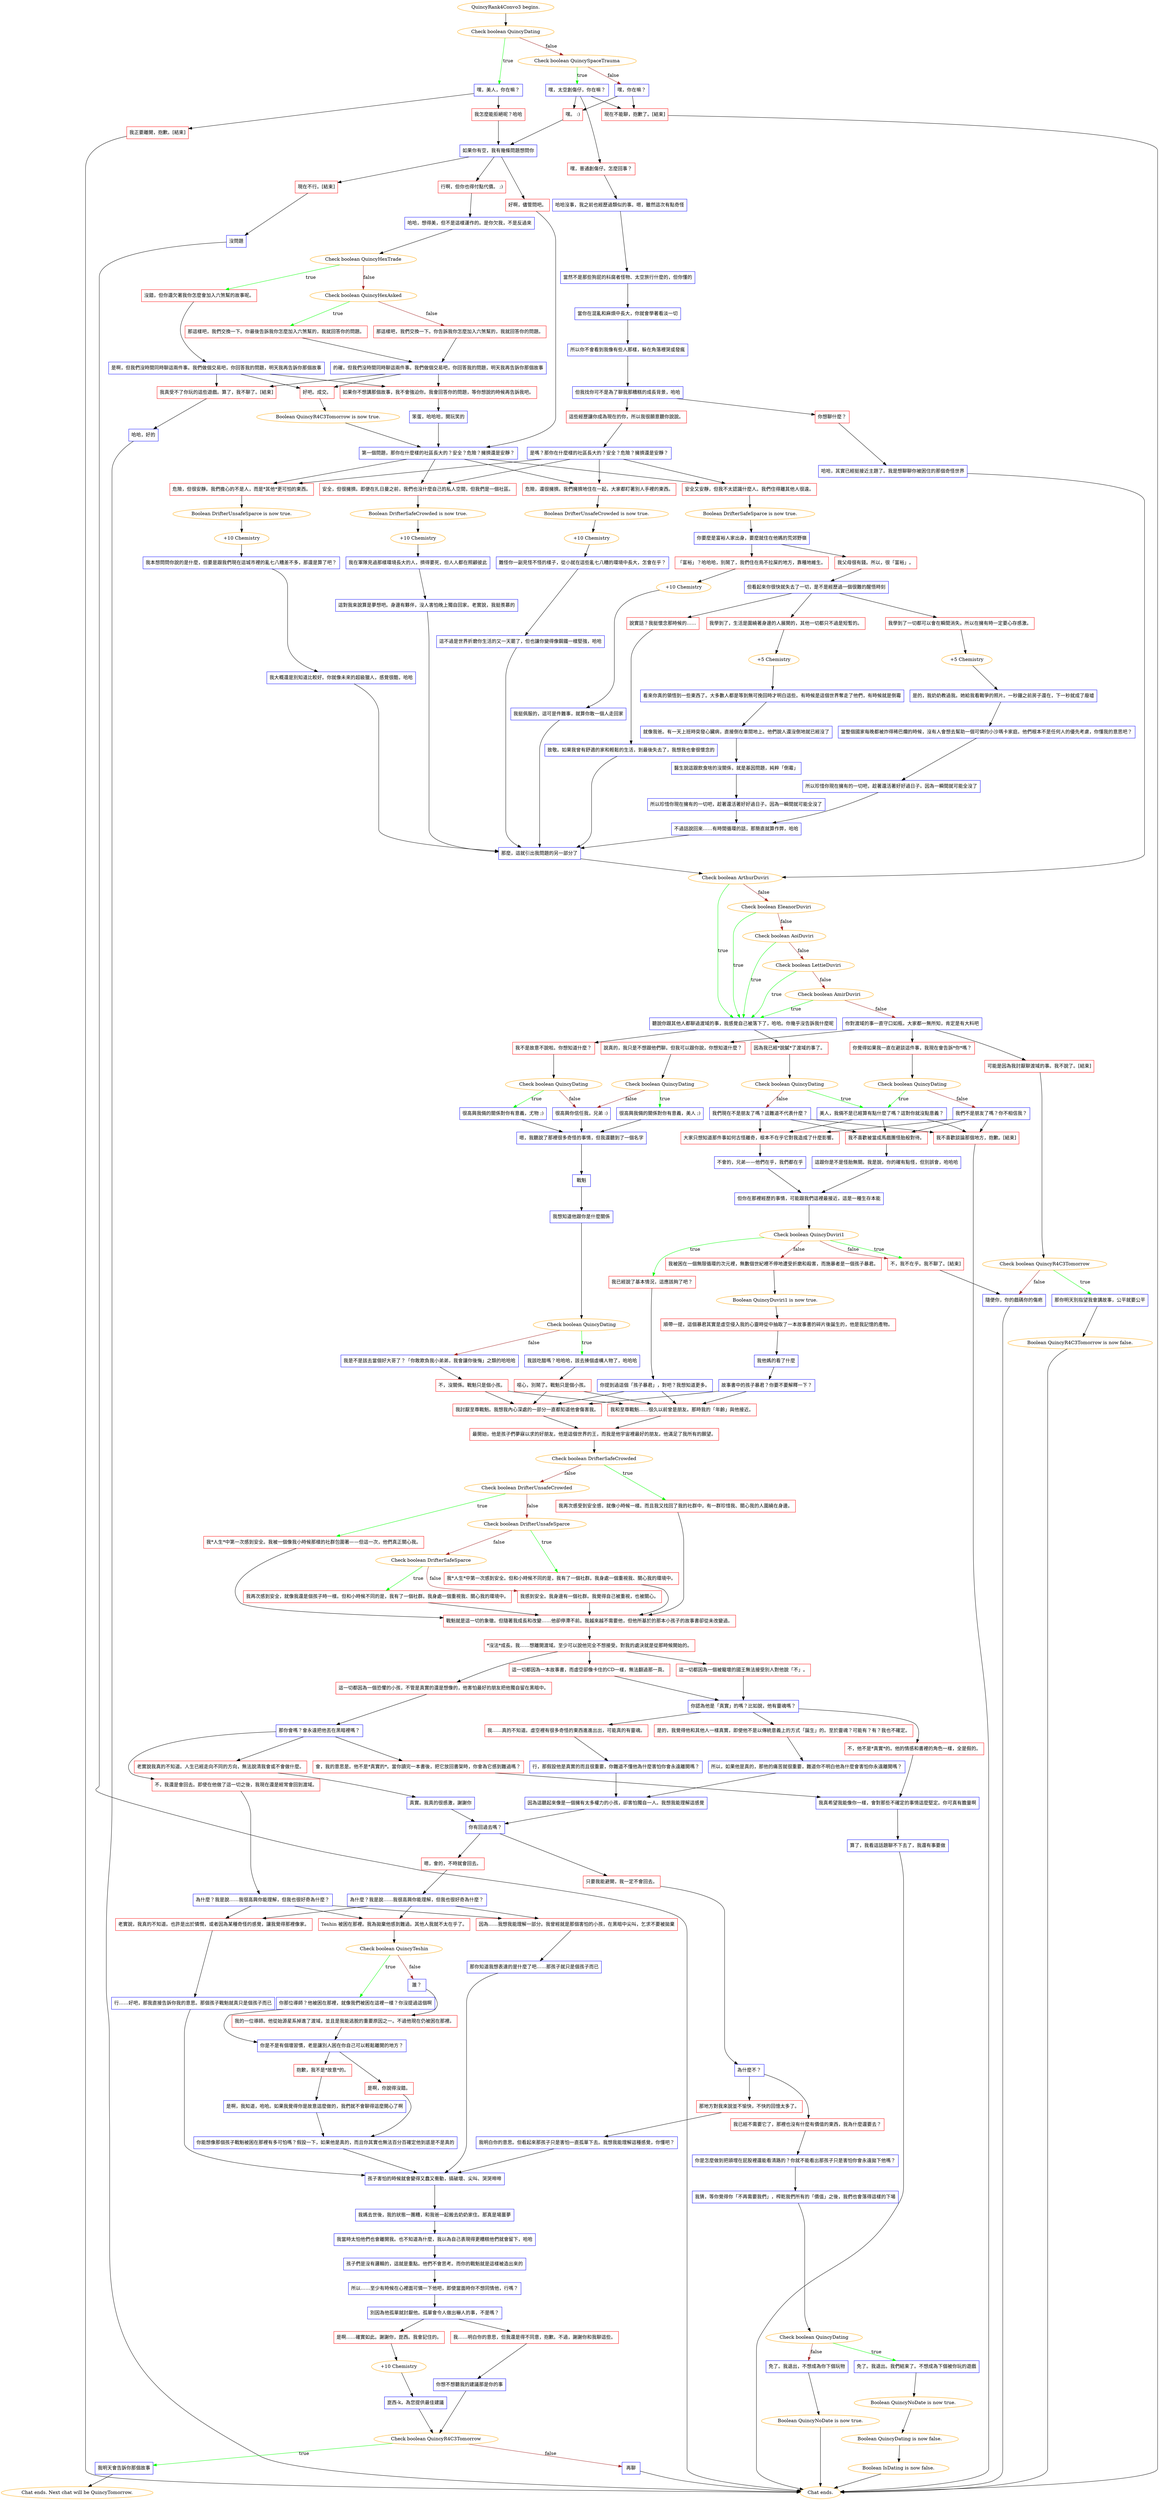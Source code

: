 digraph {
	"QuincyRank4Convo3 begins." [color=orange];
		"QuincyRank4Convo3 begins." -> j552943725;
	j552943725 [label="Check boolean QuincyDating",color=orange];
		j552943725 -> j3143118169 [label=true,color=green];
		j552943725 -> j3004499405 [label=false,color=brown];
	j3143118169 [label="嘿，美人，你在嘛？",shape=box,color=blue];
		j3143118169 -> j4096248279;
		j3143118169 -> j263356975;
	j3004499405 [label="Check boolean QuincySpaceTrauma",color=orange];
		j3004499405 -> j1293617183 [label=true,color=green];
		j3004499405 -> j3969260177 [label=false,color=brown];
	j4096248279 [label="我怎麼能拒絕呢？哈哈",shape=box,color=red];
		j4096248279 -> j3312169173;
	j263356975 [label="我正要離開，抱歉。[結束]",shape=box,color=red];
		j263356975 -> "Chat ends.";
	j1293617183 [label="嘿，太空創傷仔，你在嘛？",shape=box,color=blue];
		j1293617183 -> j1864446655;
		j1293617183 -> j1028785949;
		j1293617183 -> j1669746687;
	j3969260177 [label="嘿，你在嘛？",shape=box,color=blue];
		j3969260177 -> j1028785949;
		j3969260177 -> j1669746687;
	j3312169173 [label="如果你有空，我有幾條問題想問你",shape=box,color=blue];
		j3312169173 -> j3812995955;
		j3312169173 -> j565520006;
		j3312169173 -> j2455995359;
	"Chat ends." [color=orange];
	j1864446655 [label="嘿，普通創傷仔。怎麼回事？",shape=box,color=red];
		j1864446655 -> j3582622267;
	j1028785949 [label="嘿。 :)",shape=box,color=red];
		j1028785949 -> j3312169173;
	j1669746687 [label="現在不能聊，抱歉了。[結束]",shape=box,color=red];
		j1669746687 -> "Chat ends.";
	j3812995955 [label="好啊，儘管問吧。",shape=box,color=red];
		j3812995955 -> j1895364024;
	j565520006 [label="行啊，但你也得付點代價。 ;)",shape=box,color=red];
		j565520006 -> j210807554;
	j2455995359 [label="現在不行。[結束]",shape=box,color=red];
		j2455995359 -> j3484632986;
	j3582622267 [label="哈哈沒事，我之前也經歷過類似的事。嗯，雖然這次有點奇怪",shape=box,color=blue];
		j3582622267 -> j4079541011;
	j1895364024 [label="第一個問題，那你在什麼樣的社區長大的？安全？危險？擁擠還是安靜？",shape=box,color=blue];
		j1895364024 -> j1990263217;
		j1895364024 -> j1404803159;
		j1895364024 -> j2352081856;
		j1895364024 -> j1898115222;
	j210807554 [label="哈哈，想得美，但不是這樣運作的。是你欠我，不是反過來",shape=box,color=blue];
		j210807554 -> j3869748579;
	j3484632986 [label="沒問題",shape=box,color=blue];
		j3484632986 -> "Chat ends.";
	j4079541011 [label="當然不是那些狗屁的科腐者怪物、太空旅行什麼的，但你懂的",shape=box,color=blue];
		j4079541011 -> j1722290580;
	j1990263217 [label="安全，但很擁擠。即便在扎日曼之前，我們也沒什麼自己的私人空間，但我們是一個社區。",shape=box,color=red];
		j1990263217 -> j912540765;
	j1404803159 [label="危險，還很擁擠。我們擁擠地住在一起，大家都盯著別人手裡的東西。",shape=box,color=red];
		j1404803159 -> j2592793217;
	j2352081856 [label="危險，但很安靜。我們擔心的不是人，而是*其他*更可怕的東西。",shape=box,color=red];
		j2352081856 -> j969154369;
	j1898115222 [label="安全又安靜，但我不太認識什麼人。我們住得離其他人很遠。",shape=box,color=red];
		j1898115222 -> j2977875732;
	j3869748579 [label="Check boolean QuincyHexTrade",color=orange];
		j3869748579 -> j2847262489 [label=true,color=green];
		j3869748579 -> j4011176701 [label=false,color=brown];
	j1722290580 [label="當你在混亂和麻煩中長大，你就會學著看淡一切",shape=box,color=blue];
		j1722290580 -> j2773259049;
	j912540765 [label="Boolean DrifterSafeCrowded is now true.",color=orange];
		j912540765 -> j3628489126;
	j2592793217 [label="Boolean DrifterUnsafeCrowded is now true.",color=orange];
		j2592793217 -> j380695104;
	j969154369 [label="Boolean DrifterUnsafeSparce is now true.",color=orange];
		j969154369 -> j271180756;
	j2977875732 [label="Boolean DrifterSafeSparce is now true.",color=orange];
		j2977875732 -> j3866094827;
	j2847262489 [label="沒錯，但你還欠著我你怎麼會加入六煞幫的故事呢。",shape=box,color=red];
		j2847262489 -> j3446367944;
	j4011176701 [label="Check boolean QuincyHexAsked",color=orange];
		j4011176701 -> j3712590664 [label=true,color=green];
		j4011176701 -> j399923158 [label=false,color=brown];
	j2773259049 [label="所以你不會看到我像有些人那樣，躲在角落裡哭或發瘋",shape=box,color=blue];
		j2773259049 -> j3398550734;
	j3628489126 [label="+10 Chemistry",color=orange];
		j3628489126 -> j2360164500;
	j380695104 [label="+10 Chemistry",color=orange];
		j380695104 -> j3584601800;
	j271180756 [label="+10 Chemistry",color=orange];
		j271180756 -> j3715030641;
	j3866094827 [label="你要麼是富裕人家出身，要麼就住在他媽的荒郊野嶺",shape=box,color=blue];
		j3866094827 -> j987078090;
		j3866094827 -> j3473134752;
	j3446367944 [label="是啊，但我們沒時間同時聊這兩件事。我們做個交易吧，你回答我的問題，明天我再告訴你那個故事",shape=box,color=blue];
		j3446367944 -> j2634797544;
		j3446367944 -> j3334178363;
		j3446367944 -> j1586213836;
	j3712590664 [label="那這樣吧，我們交換一下。你最後告訴我你怎麼加入六煞幫的，我就回答你的問題。",shape=box,color=red];
		j3712590664 -> j3795600587;
	j399923158 [label="那這樣吧，我們交換一下。你告訴我你怎麼加入六煞幫的，我就回答你的問題。",shape=box,color=red];
		j399923158 -> j3795600587;
	j3398550734 [label="但我找你可不是為了聊我那糟糕的成長背景，哈哈",shape=box,color=blue];
		j3398550734 -> j2146434815;
		j3398550734 -> j3759911516;
	j2360164500 [label="我在軍隊見過那樣環境長大的人，擠得要死，但人人都在照顧彼此",shape=box,color=blue];
		j2360164500 -> j2809371970;
	j3584601800 [label="難怪你一副見怪不怪的樣子，從小就在這些亂七八糟的環境中長大，怎會在乎？",shape=box,color=blue];
		j3584601800 -> j2200732073;
	j3715030641 [label="我本想問問你說的是什麼，但要是跟我們現在這城市裡的亂七八糟差不多，那還是算了吧？",shape=box,color=blue];
		j3715030641 -> j4164518203;
	j987078090 [label="「富裕」？哈哈哈，別鬧了，我們住在鳥不拉屎的地方，靠種地維生。",shape=box,color=red];
		j987078090 -> j960428984;
	j3473134752 [label="我父母很有錢。所以，很「富裕」。",shape=box,color=red];
		j3473134752 -> j3797626317;
	j2634797544 [label="好吧。成交。",shape=box,color=red];
		j2634797544 -> j3843060812;
	j3334178363 [label="如果你不想講那個故事，我不會強迫你。我會回答你的問題，等你想說的時候再告訴我吧。",shape=box,color=red];
		j3334178363 -> j1316474664;
	j1586213836 [label="我真受不了你玩的這些遊戲。算了，我不聊了。[結束]",shape=box,color=red];
		j1586213836 -> j2801106392;
	j3795600587 [label="的確，但我們沒時間同時聊這兩件事。我們做個交易吧，你回答我的問題，明天我再告訴你那個故事",shape=box,color=blue];
		j3795600587 -> j2634797544;
		j3795600587 -> j3334178363;
		j3795600587 -> j1586213836;
	j2146434815 [label="你想聊什麼？",shape=box,color=red];
		j2146434815 -> j548781235;
	j3759911516 [label="這些經歷讓你成為現在的你，所以我很願意聽你說說。",shape=box,color=red];
		j3759911516 -> j2792916715;
	j2809371970 [label="這對我來說算是夢想吧。身邊有夥伴，沒人害怕晚上獨自回家。老實說，我挺羨慕的",shape=box,color=blue];
		j2809371970 -> j2278742781;
	j2200732073 [label="這不過是世界折磨你生活的又一天罷了，但也讓你變得像鋼鐵一樣堅強，哈哈",shape=box,color=blue];
		j2200732073 -> j2278742781;
	j4164518203 [label="我大概還是別知道比較好。你就像未來的超級獵人，感覺很酷，哈哈",shape=box,color=blue];
		j4164518203 -> j2278742781;
	j960428984 [label="+10 Chemistry",color=orange];
		j960428984 -> j2643275483;
	j3797626317 [label="但看起來你很快就失去了一切，是不是經歷過一個很難的醒悟時刻",shape=box,color=blue];
		j3797626317 -> j3861912319;
		j3797626317 -> j2700086344;
		j3797626317 -> j3793903834;
	j3843060812 [label="Boolean QuincyR4C3Tomorrow is now true.",color=orange];
		j3843060812 -> j1895364024;
	j1316474664 [label="笨蛋，哈哈哈，開玩笑的",shape=box,color=blue];
		j1316474664 -> j1895364024;
	j2801106392 [label="哈哈，好的",shape=box,color=blue];
		j2801106392 -> "Chat ends.";
	j548781235 [label="哈哈，其實已經挺接近主題了。我是想聊聊你被困住的那個奇怪世界",shape=box,color=blue];
		j548781235 -> j3268356592;
	j2792916715 [label="是嗎？那你在什麼樣的社區長大的？安全？危險？擁擠還是安靜？",shape=box,color=blue];
		j2792916715 -> j1990263217;
		j2792916715 -> j1404803159;
		j2792916715 -> j2352081856;
		j2792916715 -> j1898115222;
	j2278742781 [label="那麼，這就引出我問題的另一部分了",shape=box,color=blue];
		j2278742781 -> j3268356592;
	j2643275483 [label="我挺佩服的，這可是件難事，就算你敢一個人走回家",shape=box,color=blue];
		j2643275483 -> j2278742781;
	j3861912319 [label="說實話？我挺懷念那時候的……",shape=box,color=red];
		j3861912319 -> j912039382;
	j2700086344 [label="我學到了一切都可以會在瞬間消失。所以在擁有時一定要心存感激。",shape=box,color=red];
		j2700086344 -> j2680669433;
	j3793903834 [label="我學到了，生活是圍繞著身邊的人展開的，其他一切都只不過是短暫的。",shape=box,color=red];
		j3793903834 -> j3884510875;
	j3268356592 [label="Check boolean ArthurDuviri",color=orange];
		j3268356592 -> j1726219861 [label=true,color=green];
		j3268356592 -> j4104290587 [label=false,color=brown];
	j912039382 [label="致敬。如果我曾有舒適的家和輕鬆的生活，到最後失去了，我想我也會很懷念的",shape=box,color=blue];
		j912039382 -> j2278742781;
	j2680669433 [label="+5 Chemistry",color=orange];
		j2680669433 -> j3211284535;
	j3884510875 [label="+5 Chemistry",color=orange];
		j3884510875 -> j817334492;
	j1726219861 [label="聽說你跟其他人都聊過渡域的事，我感覺自己被落下了，哈哈。你幾乎沒告訴我什麼呢",shape=box,color=blue];
		j1726219861 -> j98106773;
		j1726219861 -> j833020478;
	j4104290587 [label="Check boolean EleanorDuviri",color=orange];
		j4104290587 -> j1726219861 [label=true,color=green];
		j4104290587 -> j481100708 [label=false,color=brown];
	j3211284535 [label="是的，我奶奶教過我。她給我看戰爭的照片。一秒鐘之前房子還在，下一秒就成了廢墟",shape=box,color=blue];
		j3211284535 -> j496382182;
	j817334492 [label="看來你真的領悟到一些東西了。大多數人都是等到無可挽回時才明白這些。有時候是這個世界奪走了他們，有時候就是倒霉",shape=box,color=blue];
		j817334492 -> j316832838;
	j98106773 [label="我不是故意不說啦。你想知道什麼？",shape=box,color=red];
		j98106773 -> j1049962924;
	j833020478 [label="因為我已經*說膩*了渡域的事了。",shape=box,color=red];
		j833020478 -> j2517674731;
	j481100708 [label="Check boolean AoiDuviri",color=orange];
		j481100708 -> j1726219861 [label=true,color=green];
		j481100708 -> j2629651196 [label=false,color=brown];
	j496382182 [label="當整個國家每晚都被炸得稀巴爛的時候，沒有人會想去幫助一個可憐的小沙瑪卡家庭。他們根本不是任何人的優先考慮，你懂我的意思吧？",shape=box,color=blue];
		j496382182 -> j2861815898;
	j316832838 [label="就像我爸。有一天上班時突發心臟病，直接倒在車間地上。他們說人還沒倒地就已經沒了",shape=box,color=blue];
		j316832838 -> j3500458447;
	j1049962924 [label="Check boolean QuincyDating",color=orange];
		j1049962924 -> j1786527812 [label=true,color=green];
		j1049962924 -> j794716408 [label=false,color=brown];
	j2517674731 [label="Check boolean QuincyDating",color=orange];
		j2517674731 -> j1468404717 [label=true,color=green];
		j2517674731 -> j1051714336 [label=false,color=brown];
	j2629651196 [label="Check boolean LettieDuviri",color=orange];
		j2629651196 -> j1726219861 [label=true,color=green];
		j2629651196 -> j1771238635 [label=false,color=brown];
	j2861815898 [label="所以珍惜你現在擁有的一切吧，趁著還活著好好過日子。因為一瞬間就可能全沒了",shape=box,color=blue];
		j2861815898 -> j1284176092;
	j3500458447 [label="醫生說這跟飲食啥的沒關係，就是基因問題，純粹「倒霉」",shape=box,color=blue];
		j3500458447 -> j3130226777;
	j1786527812 [label="很高興我倆的關係對你有意義，尤物 ;)",shape=box,color=blue];
		j1786527812 -> j883685179;
	j794716408 [label="很高興你信任我，兄弟 :)",shape=box,color=blue];
		j794716408 -> j883685179;
	j1468404717 [label="美人，我倆不是已經算有點什麼了嗎？這對你就沒點意義？",shape=box,color=blue];
		j1468404717 -> j3818943009;
		j1468404717 -> j2398120952;
		j1468404717 -> j3701410051;
	j1051714336 [label="我們現在不是朋友了嗎？這難道不代表什麼？",shape=box,color=blue];
		j1051714336 -> j3818943009;
		j1051714336 -> j2398120952;
		j1051714336 -> j3701410051;
	j1771238635 [label="Check boolean AmirDuviri",color=orange];
		j1771238635 -> j1726219861 [label=true,color=green];
		j1771238635 -> j1288617106 [label=false,color=brown];
	j1284176092 [label="不過話說回來……有時間循環的話，那簡直就算作弊，哈哈",shape=box,color=blue];
		j1284176092 -> j2278742781;
	j3130226777 [label="所以珍惜你現在擁有的一切吧，趁著還活著好好過日子。因為一瞬間就可能全沒了",shape=box,color=blue];
		j3130226777 -> j1284176092;
	j883685179 [label="嗯，我聽說了那裡很多奇怪的事情，但我還聽到了一個名字",shape=box,color=blue];
		j883685179 -> j3956116020;
	j3818943009 [label="大家只想知道那件事如何古怪離奇，根本不在乎它對我造成了什麼影響。",shape=box,color=red];
		j3818943009 -> j135821344;
	j2398120952 [label="我不喜歡被當成馬戲團怪胎般對待。",shape=box,color=red];
		j2398120952 -> j1311560105;
	j3701410051 [label="我不喜歡談論那個地方，抱歉。[結束]",shape=box,color=red];
		j3701410051 -> "Chat ends.";
	j1288617106 [label="你對渡域的事一直守口如瓶，大家都一無所知，肯定是有大料吧",shape=box,color=blue];
		j1288617106 -> j865546581;
		j1288617106 -> j20915232;
		j1288617106 -> j2526636304;
	j3956116020 [label="戰魁",shape=box,color=blue];
		j3956116020 -> j4060939198;
	j135821344 [label="不會的，兄弟——他們在乎，我們都在乎",shape=box,color=blue];
		j135821344 -> j3303306299;
	j1311560105 [label="這跟你是不是怪胎無關。我是說，你的確有點怪，但別誤會，哈哈哈",shape=box,color=blue];
		j1311560105 -> j3303306299;
	j865546581 [label="說真的，我只是不想跟他們聊。但我可以跟你說，你想知道什麼？",shape=box,color=red];
		j865546581 -> j1970620959;
	j20915232 [label="你覺得如果我一直在避談這件事，我現在會告訴*你*嗎？",shape=box,color=red];
		j20915232 -> j1548335853;
	j2526636304 [label="可能是因為我討厭聊渡域的事。我不說了。[結束]",shape=box,color=red];
		j2526636304 -> j3137933610;
	j4060939198 [label="我想知道他跟你是什麼關係",shape=box,color=blue];
		j4060939198 -> j3518307430;
	j3303306299 [label="但你在那裡經歷的事情，可能跟我們這裡最接近，這是一種生存本能",shape=box,color=blue];
		j3303306299 -> j1065292502;
	j1970620959 [label="Check boolean QuincyDating",color=orange];
		j1970620959 -> j3718403255 [label=true,color=green];
		j1970620959 -> j794716408 [label=false,color=brown];
	j1548335853 [label="Check boolean QuincyDating",color=orange];
		j1548335853 -> j1468404717 [label=true,color=green];
		j1548335853 -> j3376174894 [label=false,color=brown];
	j3137933610 [label="Check boolean QuincyR4C3Tomorrow",color=orange];
		j3137933610 -> j905239626 [label=true,color=green];
		j3137933610 -> j1355931482 [label=false,color=brown];
	j3518307430 [label="Check boolean QuincyDating",color=orange];
		j3518307430 -> j1284717795 [label=true,color=green];
		j3518307430 -> j3265140536 [label=false,color=brown];
	j1065292502 [label="Check boolean QuincyDuviri1",color=orange];
		j1065292502 -> j3295141250 [label=true,color=green];
		j1065292502 -> j1298615109 [label=true,color=green];
		j1065292502 -> j2139645558 [label=false,color=brown];
		j1065292502 -> j1298615109 [label=false,color=brown];
	j3718403255 [label="很高興我倆的關係對你有意義，美人 ;)",shape=box,color=blue];
		j3718403255 -> j883685179;
	j3376174894 [label="我們不是朋友了嗎？你不相信我？",shape=box,color=blue];
		j3376174894 -> j3818943009;
		j3376174894 -> j2398120952;
		j3376174894 -> j3701410051;
	j905239626 [label="那你明天別指望我會講故事，公平就要公平",shape=box,color=blue];
		j905239626 -> j10984581;
	j1355931482 [label="隨便你，你的戲碼你的傷疤",shape=box,color=blue];
		j1355931482 -> "Chat ends.";
	j1284717795 [label="我該吃醋嗎？哈哈哈，該去揍個虛構人物了，哈哈哈",shape=box,color=blue];
		j1284717795 -> j2125077347;
	j3265140536 [label="我是不是該去當個好大哥了？「你敢欺負我小弟弟，我會讓你後悔」之類的哈哈哈",shape=box,color=blue];
		j3265140536 -> j1284769347;
	j3295141250 [label="我已經說了基本情況，這應該夠了吧？",shape=box,color=red];
		j3295141250 -> j1101981570;
	j1298615109 [label="不，我不在乎。我不聊了。[結束]",shape=box,color=red];
		j1298615109 -> j1355931482;
	j2139645558 [label="我被困在一個無限循環的次元裡，無數個世紀裡不停地遭受折磨和殺害，而施暴者是一個孩子暴君。",shape=box,color=red];
		j2139645558 -> j2597511465;
	j10984581 [label="Boolean QuincyR4C3Tomorrow is now false.",color=orange];
		j10984581 -> "Chat ends.";
	j2125077347 [label="噁心，別鬧了。戰魁只是個小孩。",shape=box,color=red];
		j2125077347 -> j3755677473;
		j2125077347 -> j224452129;
	j1284769347 [label="不，沒關係。戰魁只是個小孩。",shape=box,color=red];
		j1284769347 -> j224452129;
		j1284769347 -> j3755677473;
	j1101981570 [label="你提到過這個「孩子暴君」，對吧？我想知道更多。",shape=box,color=blue];
		j1101981570 -> j224452129;
		j1101981570 -> j3755677473;
	j2597511465 [label="Boolean QuincyDuviri1 is now true.",color=orange];
		j2597511465 -> j2286735262;
	j3755677473 [label="我討厭至尊戰魁。我想我內心深處的一部分一直都知道他會傷害我。",shape=box,color=red];
		j3755677473 -> j423653665;
	j224452129 [label="我和至尊戰魁……很久以前曾是朋友。那時我的「年齡」與他接近。",shape=box,color=red];
		j224452129 -> j423653665;
	j2286735262 [label="順帶一提，這個暴君其實是虛空侵入我的心靈時從中抽取了一本故事書的碎片後誕生的，他是我記憶的產物。",shape=box,color=red];
		j2286735262 -> j3101588497;
	j423653665 [label="最開始，他是孩子們夢寐以求的好朋友。他是這個世界的王，而我是他宇宙裡最好的朋友。他滿足了我所有的願望。",shape=box,color=red];
		j423653665 -> j2662847170;
	j3101588497 [label="我他媽的看了什麼",shape=box,color=blue];
		j3101588497 -> j1274874588;
	j2662847170 [label="Check boolean DrifterSafeCrowded",color=orange];
		j2662847170 -> j3251962889 [label=true,color=green];
		j2662847170 -> j994130163 [label=false,color=brown];
	j1274874588 [label="故事書中的孩子暴君？你要不要解釋一下？",shape=box,color=blue];
		j1274874588 -> j224452129;
		j1274874588 -> j3755677473;
	j3251962889 [label="我再次感受到安全感，就像小時候一樣。而且我又找回了我的社群中，有一群珍惜我、關心我的人圍繞在身邊。",shape=box,color=red];
		j3251962889 -> j1348798675;
	j994130163 [label="Check boolean DrifterUnsafeCrowded",color=orange];
		j994130163 -> j735580462 [label=true,color=green];
		j994130163 -> j3323227003 [label=false,color=brown];
	j1348798675 [label="戰魁就是這一切的象徵。但隨著我成長和改變……他卻停滯不前。我越來越不需要他，但他所基於的那本小孩子的故事書卻從未改變過。",shape=box,color=red];
		j1348798675 -> j480515946;
	j735580462 [label="我*人生*中第一次感到安全。我被一個像我小時候那樣的社群包圍著——但這一次，他們真正關心我。",shape=box,color=red];
		j735580462 -> j1348798675;
	j3323227003 [label="Check boolean DrifterUnsafeSparce",color=orange];
		j3323227003 -> j3422326468 [label=true,color=green];
		j3323227003 -> j2575966162 [label=false,color=brown];
	j480515946 [label="*沒法*成長。我……想離開渡域。至少可以說他完全不想接受。對我的處決就是從那時候開始的。",shape=box,color=red];
		j480515946 -> j1664860484;
		j480515946 -> j2865725575;
		j480515946 -> j739312255;
	j3422326468 [label="我*人生*中第一次感到安全。但和小時候不同的是，我有了一個社群。我身處一個重視我、關心我的環境中。",shape=box,color=red];
		j3422326468 -> j1348798675;
	j2575966162 [label="Check boolean DrifterSafeSparce",color=orange];
		j2575966162 -> j3378550661 [label=true,color=green];
		j2575966162 -> j2762207683 [label=false,color=brown];
	j1664860484 [label="這一切都因為一個被寵壞的國王無法接受別人對他說「不」。",shape=box,color=red];
		j1664860484 -> j3390497497;
	j2865725575 [label="這一切都因為一本故事書，而虛空卻像卡住的CD一樣，無法翻過那一頁。",shape=box,color=red];
		j2865725575 -> j3390497497;
	j739312255 [label="這一切都因為一個恐懼的小孩，不管是真實的還是想像的，他害怕最好的朋友把他獨自留在黑暗中。",shape=box,color=red];
		j739312255 -> j2673445807;
	j3378550661 [label="我再次感到安全，就像我還是個孩子時一樣。但和小時候不同的是，我有了一個社群。我身處一個重視我、關心我的環境中。",shape=box,color=red];
		j3378550661 -> j1348798675;
	j2762207683 [label="我感到安全。我身邊有一個社群。我覺得自己被重視，也被關心。",shape=box,color=red];
		j2762207683 -> j1348798675;
	j3390497497 [label="你認為他是「真實」的嗎？比如說，他有靈魂嗎？",shape=box,color=blue];
		j3390497497 -> j3436669041;
		j3390497497 -> j3946557174;
		j3390497497 -> j3942016523;
	j2673445807 [label="那你會嗎？會永遠把他丟在黑暗裡嗎？",shape=box,color=blue];
		j2673445807 -> j1506401488;
		j2673445807 -> j3888902621;
		j2673445807 -> j1889581616;
	j3436669041 [label="是的，我覺得他和其他人一樣真實，即使他不是以傳統意義上的方式「誕生」的。至於靈魂？可能有？有？我也不確定。",shape=box,color=red];
		j3436669041 -> j3647045101;
	j3946557174 [label="我……真的不知道。虛空裡有很多奇怪的東西進進出出，可能真的有靈魂。",shape=box,color=red];
		j3946557174 -> j34300624;
	j3942016523 [label="不，他不是*真實*的。他的情感和書裡的角色一樣，全是假的。",shape=box,color=red];
		j3942016523 -> j3172681330;
	j1506401488 [label="不，我還是會回去。即使在他做了這一切之後，我現在還是經常會回到渡域。",shape=box,color=red];
		j1506401488 -> j3947722614;
	j3888902621 [label="會，我的意思是。他不是*真實的*。當你讀完一本書後，把它放回書架時，你會為它感到難過嗎？",shape=box,color=red];
		j3888902621 -> j3172681330;
	j1889581616 [label="老實說我真的不知道。人生已經走向不同的方向，無法說清我會或不會做什麼。",shape=box,color=red];
		j1889581616 -> j2564721263;
	j3647045101 [label="所以，如果他是真的，那他的痛苦就很重要，難道你不明白他為什麼會害怕你永遠離開嗎？",shape=box,color=blue];
		j3647045101 -> j1573704081;
	j34300624 [label="行，那假設他是真實的而且很重要，你難道不懂他為什麼害怕你會永遠離開嗎？",shape=box,color=blue];
		j34300624 -> j1573704081;
	j3172681330 [label="我真希望我能像你一樣，會對那些不確定的事情這麼堅定。你可真有膽量啊",shape=box,color=blue];
		j3172681330 -> j270252895;
	j3947722614 [label="為什麼？我是說……我很高興你能理解，但我也很好奇為什麼？",shape=box,color=blue];
		j3947722614 -> j2880054499;
		j3947722614 -> j2439655027;
		j3947722614 -> j3320918261;
	j2564721263 [label="真實。我真的很感激，謝謝你",shape=box,color=blue];
		j2564721263 -> j3594913200;
	j1573704081 [label="因為這聽起來像是一個擁有太多權力的小孩，卻害怕獨自一人。我想我能理解這感覺",shape=box,color=blue];
		j1573704081 -> j3594913200;
	j270252895 [label="算了，我看這話題聊不下去了，我還有事要做",shape=box,color=blue];
		j270252895 -> "Chat ends.";
	j2880054499 [label="因為……我想我能理解一部分。我曾經就是那個害怕的小孩，在黑暗中尖叫，乞求不要被拋棄",shape=box,color=red];
		j2880054499 -> j4071659823;
	j2439655027 [label="老實說，我真的不知道。也許是出於憐憫，或者因為某種奇怪的感覺，讓我覺得那裡像家。",shape=box,color=red];
		j2439655027 -> j2460879757;
	j3320918261 [label="Teshin 被困在那裡。我為拋棄他感到難過。其他人我就不太在乎了。",shape=box,color=red];
		j3320918261 -> j2913113973;
	j3594913200 [label="你有回過去嗎？",shape=box,color=blue];
		j3594913200 -> j2869605343;
		j3594913200 -> j2221660002;
	j4071659823 [label="那你知道我想表達的是什麼了吧……那孩子就只是個孩子而已",shape=box,color=blue];
		j4071659823 -> j3876055868;
	j2460879757 [label="行……好吧，那我直接告訴你我的意思。那個孩子戰魁就真只是個孩子而已",shape=box,color=blue];
		j2460879757 -> j3876055868;
	j2913113973 [label="Check boolean QuincyTeshin",color=orange];
		j2913113973 -> j1517195109 [label=true,color=green];
		j2913113973 -> j2184579651 [label=false,color=brown];
	j2869605343 [label="嗯，會的，不時就會回去。",shape=box,color=red];
		j2869605343 -> j3818739092;
	j2221660002 [label="只要我能避開，我一定不會回去。",shape=box,color=red];
		j2221660002 -> j3522747703;
	j3876055868 [label="孩子害怕的時候就會變得又蠢又衝動，搞破壞、尖叫、哭哭啼啼",shape=box,color=blue];
		j3876055868 -> j254369951;
	j1517195109 [label="你那位導師？他被困在那裡，就像我們被困在這裡一樣？你沒提過這個啊",shape=box,color=blue];
		j1517195109 -> j3263396889;
	j2184579651 [label="誰？",shape=box,color=blue];
		j2184579651 -> j3341310429;
	j3818739092 [label="為什麼？我是說……我很高興你能理解，但我也很好奇為什麼？",shape=box,color=blue];
		j3818739092 -> j3320918261;
		j3818739092 -> j2880054499;
		j3818739092 -> j2439655027;
	j3522747703 [label="為什麼不？",shape=box,color=blue];
		j3522747703 -> j1268931536;
		j3522747703 -> j2833389618;
	j254369951 [label="我媽去世後，我的狀態一團糟，和我爸一起搬去奶奶家住。那真是場噩夢",shape=box,color=blue];
		j254369951 -> j317622902;
	j3263396889 [label="你是不是有個壞習慣，老是讓別人困在你自己可以輕鬆離開的地方？",shape=box,color=blue];
		j3263396889 -> j3759329303;
		j3263396889 -> j2661724867;
	j3341310429 [label="我的一位導師。他從始源星系掉進了渡域，並且是我能逃脫的重要原因之一。不過他現在仍被困在那裡。",shape=box,color=red];
		j3341310429 -> j3263396889;
	j1268931536 [label="那地方對我來說並不愉快，不快的回憶太多了。",shape=box,color=red];
		j1268931536 -> j3649029284;
	j2833389618 [label="我已經不需要它了，那裡也沒有什麼有價值的東西，我為什麼還要去？",shape=box,color=red];
		j2833389618 -> j2155494741;
	j317622902 [label="我當時太怕他們也會離開我。也不知道為什麼，我以為自己表現得更糟糕他們就會留下，哈哈",shape=box,color=blue];
		j317622902 -> j970224444;
	j3759329303 [label="是啊，你說得沒錯。",shape=box,color=red];
		j3759329303 -> j2502390527;
	j2661724867 [label="抱歉，我不是*故意*的。",shape=box,color=red];
		j2661724867 -> j2300239073;
	j3649029284 [label="我明白你的意思。但看起來那孩子只是害怕一直孤單下去。我想我能理解這種感覺，你懂吧？",shape=box,color=blue];
		j3649029284 -> j3876055868;
	j2155494741 [label="你是怎麼做到把頭埋在屁股裡還能看清路的？你就不能看出那孩子只是害怕你會永遠拋下他嗎？",shape=box,color=blue];
		j2155494741 -> j107297538;
	j970224444 [label="孩子們是沒有邏輯的，這就是重點。他們不會思考。而你的戰魁就是這樣被造出來的",shape=box,color=blue];
		j970224444 -> j608655132;
	j2502390527 [label="你能想像那個孩子戰魁被困在那裡有多可怕嗎？假設一下，如果他是真的，而且你其實也無法百分百確定他到底是不是真的",shape=box,color=blue];
		j2502390527 -> j3876055868;
	j2300239073 [label="是啊，我知道，哈哈。如果我覺得你是故意這麼做的，我們就不會聊得這麼開心了啊",shape=box,color=blue];
		j2300239073 -> j2502390527;
	j107297538 [label="我猜，等你覺得你「不再需要我們」，榨乾我們所有的「價值」之後，我們也會落得這樣的下場",shape=box,color=blue];
		j107297538 -> j1234817647;
	j608655132 [label="所以……至少有時候在心裡面可憐一下他吧，即使當面時你不想同情他，行嗎？",shape=box,color=blue];
		j608655132 -> j2959477805;
	j1234817647 [label="Check boolean QuincyDating",color=orange];
		j1234817647 -> j1929150079 [label=true,color=green];
		j1234817647 -> j960111247 [label=false,color=brown];
	j2959477805 [label="別因為他孤單就討厭他。孤單會令人做出嚇人的事，不是嗎？",shape=box,color=blue];
		j2959477805 -> j1233712910;
		j2959477805 -> j1334821736;
	j1929150079 [label="免了。我退出。我們結束了。不想成為下個被你玩的遊戲",shape=box,color=blue];
		j1929150079 -> j3567260245;
	j960111247 [label="免了。我退出，不想成為你下個玩物",shape=box,color=blue];
		j960111247 -> j632329483;
	j1233712910 [label="我……明白你的意思，但我還是得不同意，抱歉。不過，謝謝你和我聊這些。",shape=box,color=red];
		j1233712910 -> j249479430;
	j1334821736 [label="是啊……確實如此。謝謝你，崑西。我會記住的。",shape=box,color=red];
		j1334821736 -> j2713617955;
	j3567260245 [label="Boolean QuincyNoDate is now true.",color=orange];
		j3567260245 -> j3990685114;
	j632329483 [label="Boolean QuincyNoDate is now true.",color=orange];
		j632329483 -> "Chat ends.";
	j249479430 [label="你想不想聽我的建議那是你的事",shape=box,color=blue];
		j249479430 -> j3962651380;
	j2713617955 [label="+10 Chemistry",color=orange];
		j2713617955 -> j2382667253;
	j3990685114 [label="Boolean QuincyDating is now false.",color=orange];
		j3990685114 -> j178902881;
	j3962651380 [label="Check boolean QuincyR4C3Tomorrow",color=orange];
		j3962651380 -> j1459683546 [label=true,color=green];
		j3962651380 -> j1692240006 [label=false,color=brown];
	j2382667253 [label="崑西-k，為您提供最佳建議",shape=box,color=blue];
		j2382667253 -> j3962651380;
	j178902881 [label="Boolean IsDating is now false.",color=orange];
		j178902881 -> "Chat ends.";
	j1459683546 [label="我明天會告訴你那個故事",shape=box,color=blue];
		j1459683546 -> "Chat ends. Next chat will be QuincyTomorrow.";
	j1692240006 [label="再聊",shape=box,color=blue];
		j1692240006 -> "Chat ends.";
	"Chat ends. Next chat will be QuincyTomorrow." [color=orange];
}
